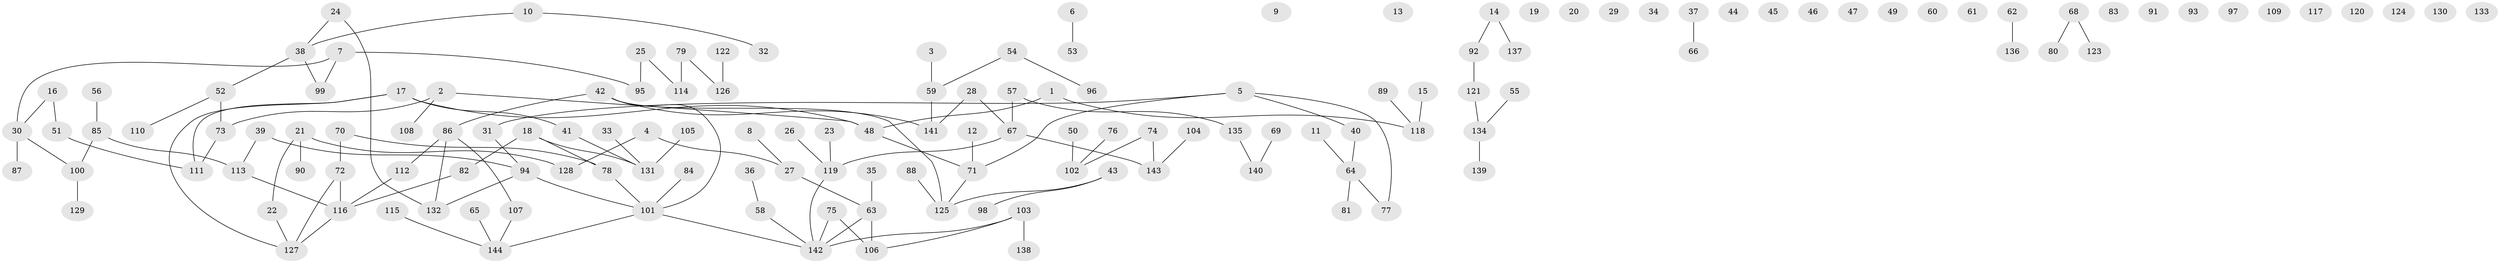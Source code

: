 // Generated by graph-tools (version 1.1) at 2025/00/03/09/25 03:00:55]
// undirected, 144 vertices, 133 edges
graph export_dot {
graph [start="1"]
  node [color=gray90,style=filled];
  1;
  2;
  3;
  4;
  5;
  6;
  7;
  8;
  9;
  10;
  11;
  12;
  13;
  14;
  15;
  16;
  17;
  18;
  19;
  20;
  21;
  22;
  23;
  24;
  25;
  26;
  27;
  28;
  29;
  30;
  31;
  32;
  33;
  34;
  35;
  36;
  37;
  38;
  39;
  40;
  41;
  42;
  43;
  44;
  45;
  46;
  47;
  48;
  49;
  50;
  51;
  52;
  53;
  54;
  55;
  56;
  57;
  58;
  59;
  60;
  61;
  62;
  63;
  64;
  65;
  66;
  67;
  68;
  69;
  70;
  71;
  72;
  73;
  74;
  75;
  76;
  77;
  78;
  79;
  80;
  81;
  82;
  83;
  84;
  85;
  86;
  87;
  88;
  89;
  90;
  91;
  92;
  93;
  94;
  95;
  96;
  97;
  98;
  99;
  100;
  101;
  102;
  103;
  104;
  105;
  106;
  107;
  108;
  109;
  110;
  111;
  112;
  113;
  114;
  115;
  116;
  117;
  118;
  119;
  120;
  121;
  122;
  123;
  124;
  125;
  126;
  127;
  128;
  129;
  130;
  131;
  132;
  133;
  134;
  135;
  136;
  137;
  138;
  139;
  140;
  141;
  142;
  143;
  144;
  1 -- 48;
  1 -- 118;
  2 -- 48;
  2 -- 73;
  2 -- 108;
  3 -- 59;
  4 -- 27;
  4 -- 128;
  5 -- 31;
  5 -- 40;
  5 -- 71;
  5 -- 77;
  6 -- 53;
  7 -- 30;
  7 -- 95;
  7 -- 99;
  8 -- 27;
  10 -- 32;
  10 -- 38;
  11 -- 64;
  12 -- 71;
  14 -- 92;
  14 -- 137;
  15 -- 118;
  16 -- 30;
  16 -- 51;
  17 -- 41;
  17 -- 48;
  17 -- 111;
  17 -- 127;
  18 -- 78;
  18 -- 82;
  18 -- 131;
  21 -- 22;
  21 -- 90;
  21 -- 128;
  22 -- 127;
  23 -- 119;
  24 -- 38;
  24 -- 132;
  25 -- 95;
  25 -- 114;
  26 -- 119;
  27 -- 63;
  28 -- 67;
  28 -- 141;
  30 -- 87;
  30 -- 100;
  31 -- 94;
  33 -- 131;
  35 -- 63;
  36 -- 58;
  37 -- 66;
  38 -- 52;
  38 -- 99;
  39 -- 94;
  39 -- 113;
  40 -- 64;
  41 -- 131;
  42 -- 86;
  42 -- 101;
  42 -- 125;
  42 -- 141;
  43 -- 98;
  43 -- 125;
  48 -- 71;
  50 -- 102;
  51 -- 111;
  52 -- 73;
  52 -- 110;
  54 -- 59;
  54 -- 96;
  55 -- 134;
  56 -- 85;
  57 -- 67;
  57 -- 135;
  58 -- 142;
  59 -- 141;
  62 -- 136;
  63 -- 106;
  63 -- 142;
  64 -- 77;
  64 -- 81;
  65 -- 144;
  67 -- 119;
  67 -- 143;
  68 -- 80;
  68 -- 123;
  69 -- 140;
  70 -- 72;
  70 -- 78;
  71 -- 125;
  72 -- 116;
  72 -- 127;
  73 -- 111;
  74 -- 102;
  74 -- 143;
  75 -- 106;
  75 -- 142;
  76 -- 102;
  78 -- 101;
  79 -- 114;
  79 -- 126;
  82 -- 116;
  84 -- 101;
  85 -- 100;
  85 -- 113;
  86 -- 107;
  86 -- 112;
  86 -- 132;
  88 -- 125;
  89 -- 118;
  92 -- 121;
  94 -- 101;
  94 -- 132;
  100 -- 129;
  101 -- 142;
  101 -- 144;
  103 -- 106;
  103 -- 138;
  103 -- 142;
  104 -- 143;
  105 -- 131;
  107 -- 144;
  112 -- 116;
  113 -- 116;
  115 -- 144;
  116 -- 127;
  119 -- 142;
  121 -- 134;
  122 -- 126;
  134 -- 139;
  135 -- 140;
}
